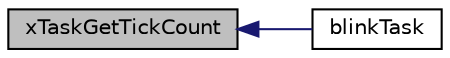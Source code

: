 digraph "xTaskGetTickCount"
{
  edge [fontname="Helvetica",fontsize="10",labelfontname="Helvetica",labelfontsize="10"];
  node [fontname="Helvetica",fontsize="10",shape=record];
  rankdir="LR";
  Node1 [label="xTaskGetTickCount",height=0.2,width=0.4,color="black", fillcolor="grey75", style="filled" fontcolor="black"];
  Node1 -> Node2 [dir="back",color="midnightblue",fontsize="10",style="solid",fontname="Helvetica"];
  Node2 [label="blinkTask",height=0.2,width=0.4,color="black", fillcolor="white", style="filled",URL="$miniblink_8cpp.html#ad7cf5d0d862b0a7929df5dc27a3932c3"];
}
